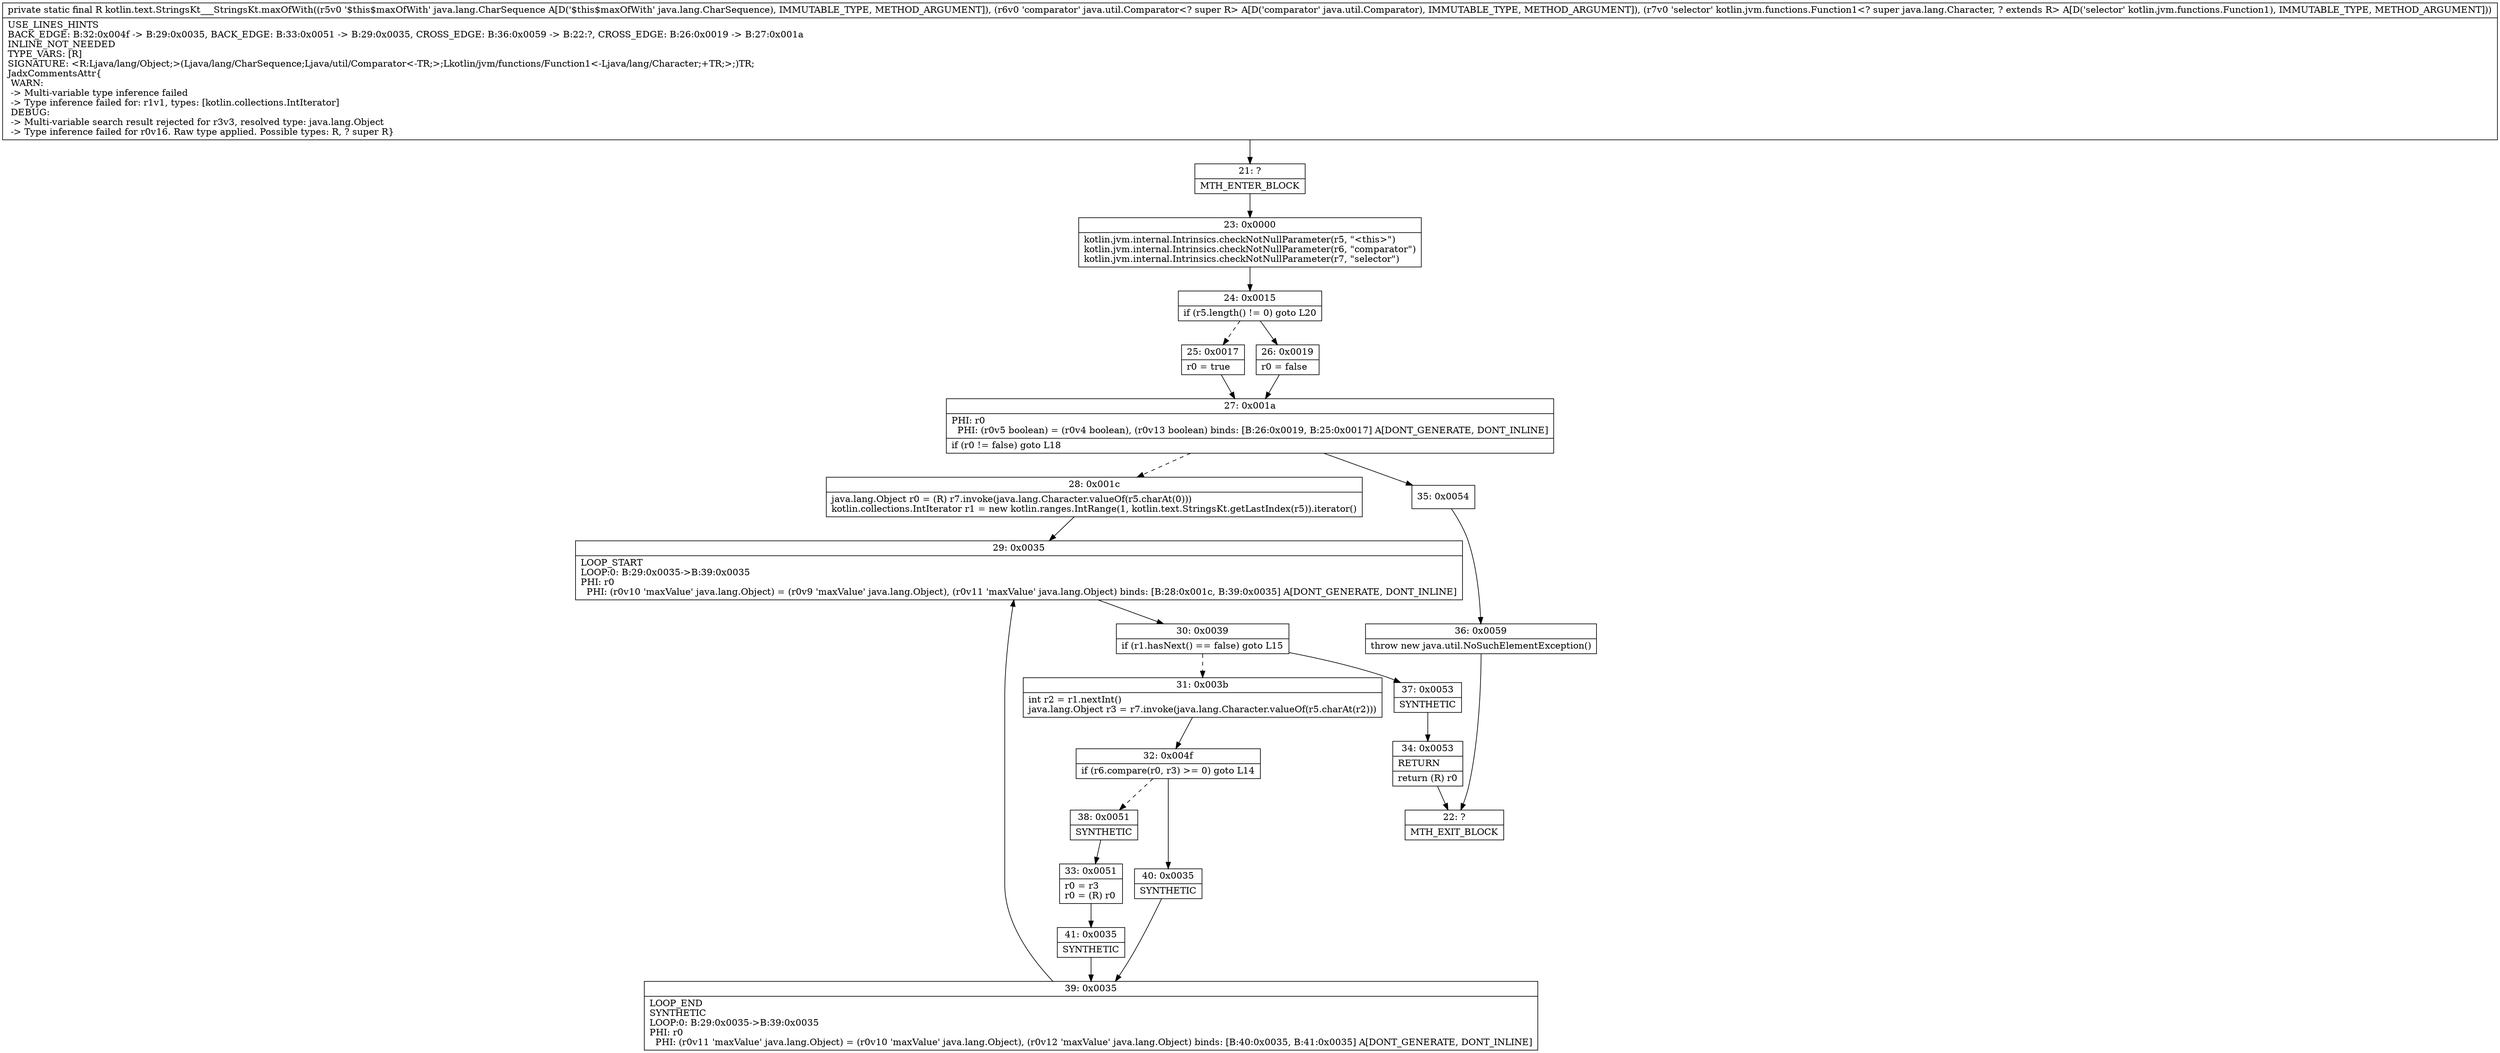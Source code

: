 digraph "CFG forkotlin.text.StringsKt___StringsKt.maxOfWith(Ljava\/lang\/CharSequence;Ljava\/util\/Comparator;Lkotlin\/jvm\/functions\/Function1;)Ljava\/lang\/Object;" {
Node_21 [shape=record,label="{21\:\ ?|MTH_ENTER_BLOCK\l}"];
Node_23 [shape=record,label="{23\:\ 0x0000|kotlin.jvm.internal.Intrinsics.checkNotNullParameter(r5, \"\<this\>\")\lkotlin.jvm.internal.Intrinsics.checkNotNullParameter(r6, \"comparator\")\lkotlin.jvm.internal.Intrinsics.checkNotNullParameter(r7, \"selector\")\l}"];
Node_24 [shape=record,label="{24\:\ 0x0015|if (r5.length() != 0) goto L20\l}"];
Node_25 [shape=record,label="{25\:\ 0x0017|r0 = true\l}"];
Node_27 [shape=record,label="{27\:\ 0x001a|PHI: r0 \l  PHI: (r0v5 boolean) = (r0v4 boolean), (r0v13 boolean) binds: [B:26:0x0019, B:25:0x0017] A[DONT_GENERATE, DONT_INLINE]\l|if (r0 != false) goto L18\l}"];
Node_28 [shape=record,label="{28\:\ 0x001c|java.lang.Object r0 = (R) r7.invoke(java.lang.Character.valueOf(r5.charAt(0)))\lkotlin.collections.IntIterator r1 = new kotlin.ranges.IntRange(1, kotlin.text.StringsKt.getLastIndex(r5)).iterator()\l}"];
Node_29 [shape=record,label="{29\:\ 0x0035|LOOP_START\lLOOP:0: B:29:0x0035\-\>B:39:0x0035\lPHI: r0 \l  PHI: (r0v10 'maxValue' java.lang.Object) = (r0v9 'maxValue' java.lang.Object), (r0v11 'maxValue' java.lang.Object) binds: [B:28:0x001c, B:39:0x0035] A[DONT_GENERATE, DONT_INLINE]\l}"];
Node_30 [shape=record,label="{30\:\ 0x0039|if (r1.hasNext() == false) goto L15\l}"];
Node_31 [shape=record,label="{31\:\ 0x003b|int r2 = r1.nextInt()\ljava.lang.Object r3 = r7.invoke(java.lang.Character.valueOf(r5.charAt(r2)))\l}"];
Node_32 [shape=record,label="{32\:\ 0x004f|if (r6.compare(r0, r3) \>= 0) goto L14\l}"];
Node_38 [shape=record,label="{38\:\ 0x0051|SYNTHETIC\l}"];
Node_33 [shape=record,label="{33\:\ 0x0051|r0 = r3\lr0 = (R) r0\l}"];
Node_41 [shape=record,label="{41\:\ 0x0035|SYNTHETIC\l}"];
Node_39 [shape=record,label="{39\:\ 0x0035|LOOP_END\lSYNTHETIC\lLOOP:0: B:29:0x0035\-\>B:39:0x0035\lPHI: r0 \l  PHI: (r0v11 'maxValue' java.lang.Object) = (r0v10 'maxValue' java.lang.Object), (r0v12 'maxValue' java.lang.Object) binds: [B:40:0x0035, B:41:0x0035] A[DONT_GENERATE, DONT_INLINE]\l}"];
Node_40 [shape=record,label="{40\:\ 0x0035|SYNTHETIC\l}"];
Node_37 [shape=record,label="{37\:\ 0x0053|SYNTHETIC\l}"];
Node_34 [shape=record,label="{34\:\ 0x0053|RETURN\l|return (R) r0\l}"];
Node_22 [shape=record,label="{22\:\ ?|MTH_EXIT_BLOCK\l}"];
Node_35 [shape=record,label="{35\:\ 0x0054}"];
Node_36 [shape=record,label="{36\:\ 0x0059|throw new java.util.NoSuchElementException()\l}"];
Node_26 [shape=record,label="{26\:\ 0x0019|r0 = false\l}"];
MethodNode[shape=record,label="{private static final R kotlin.text.StringsKt___StringsKt.maxOfWith((r5v0 '$this$maxOfWith' java.lang.CharSequence A[D('$this$maxOfWith' java.lang.CharSequence), IMMUTABLE_TYPE, METHOD_ARGUMENT]), (r6v0 'comparator' java.util.Comparator\<? super R\> A[D('comparator' java.util.Comparator), IMMUTABLE_TYPE, METHOD_ARGUMENT]), (r7v0 'selector' kotlin.jvm.functions.Function1\<? super java.lang.Character, ? extends R\> A[D('selector' kotlin.jvm.functions.Function1), IMMUTABLE_TYPE, METHOD_ARGUMENT]))  | USE_LINES_HINTS\lBACK_EDGE: B:32:0x004f \-\> B:29:0x0035, BACK_EDGE: B:33:0x0051 \-\> B:29:0x0035, CROSS_EDGE: B:36:0x0059 \-\> B:22:?, CROSS_EDGE: B:26:0x0019 \-\> B:27:0x001a\lINLINE_NOT_NEEDED\lTYPE_VARS: [R]\lSIGNATURE: \<R:Ljava\/lang\/Object;\>(Ljava\/lang\/CharSequence;Ljava\/util\/Comparator\<\-TR;\>;Lkotlin\/jvm\/functions\/Function1\<\-Ljava\/lang\/Character;+TR;\>;)TR;\lJadxCommentsAttr\{\l WARN: \l \-\> Multi\-variable type inference failed\l \-\> Type inference failed for: r1v1, types: [kotlin.collections.IntIterator]\l DEBUG: \l \-\> Multi\-variable search result rejected for r3v3, resolved type: java.lang.Object\l \-\> Type inference failed for r0v16. Raw type applied. Possible types: R, ? super R\}\l}"];
MethodNode -> Node_21;Node_21 -> Node_23;
Node_23 -> Node_24;
Node_24 -> Node_25[style=dashed];
Node_24 -> Node_26;
Node_25 -> Node_27;
Node_27 -> Node_28[style=dashed];
Node_27 -> Node_35;
Node_28 -> Node_29;
Node_29 -> Node_30;
Node_30 -> Node_31[style=dashed];
Node_30 -> Node_37;
Node_31 -> Node_32;
Node_32 -> Node_38[style=dashed];
Node_32 -> Node_40;
Node_38 -> Node_33;
Node_33 -> Node_41;
Node_41 -> Node_39;
Node_39 -> Node_29;
Node_40 -> Node_39;
Node_37 -> Node_34;
Node_34 -> Node_22;
Node_35 -> Node_36;
Node_36 -> Node_22;
Node_26 -> Node_27;
}

